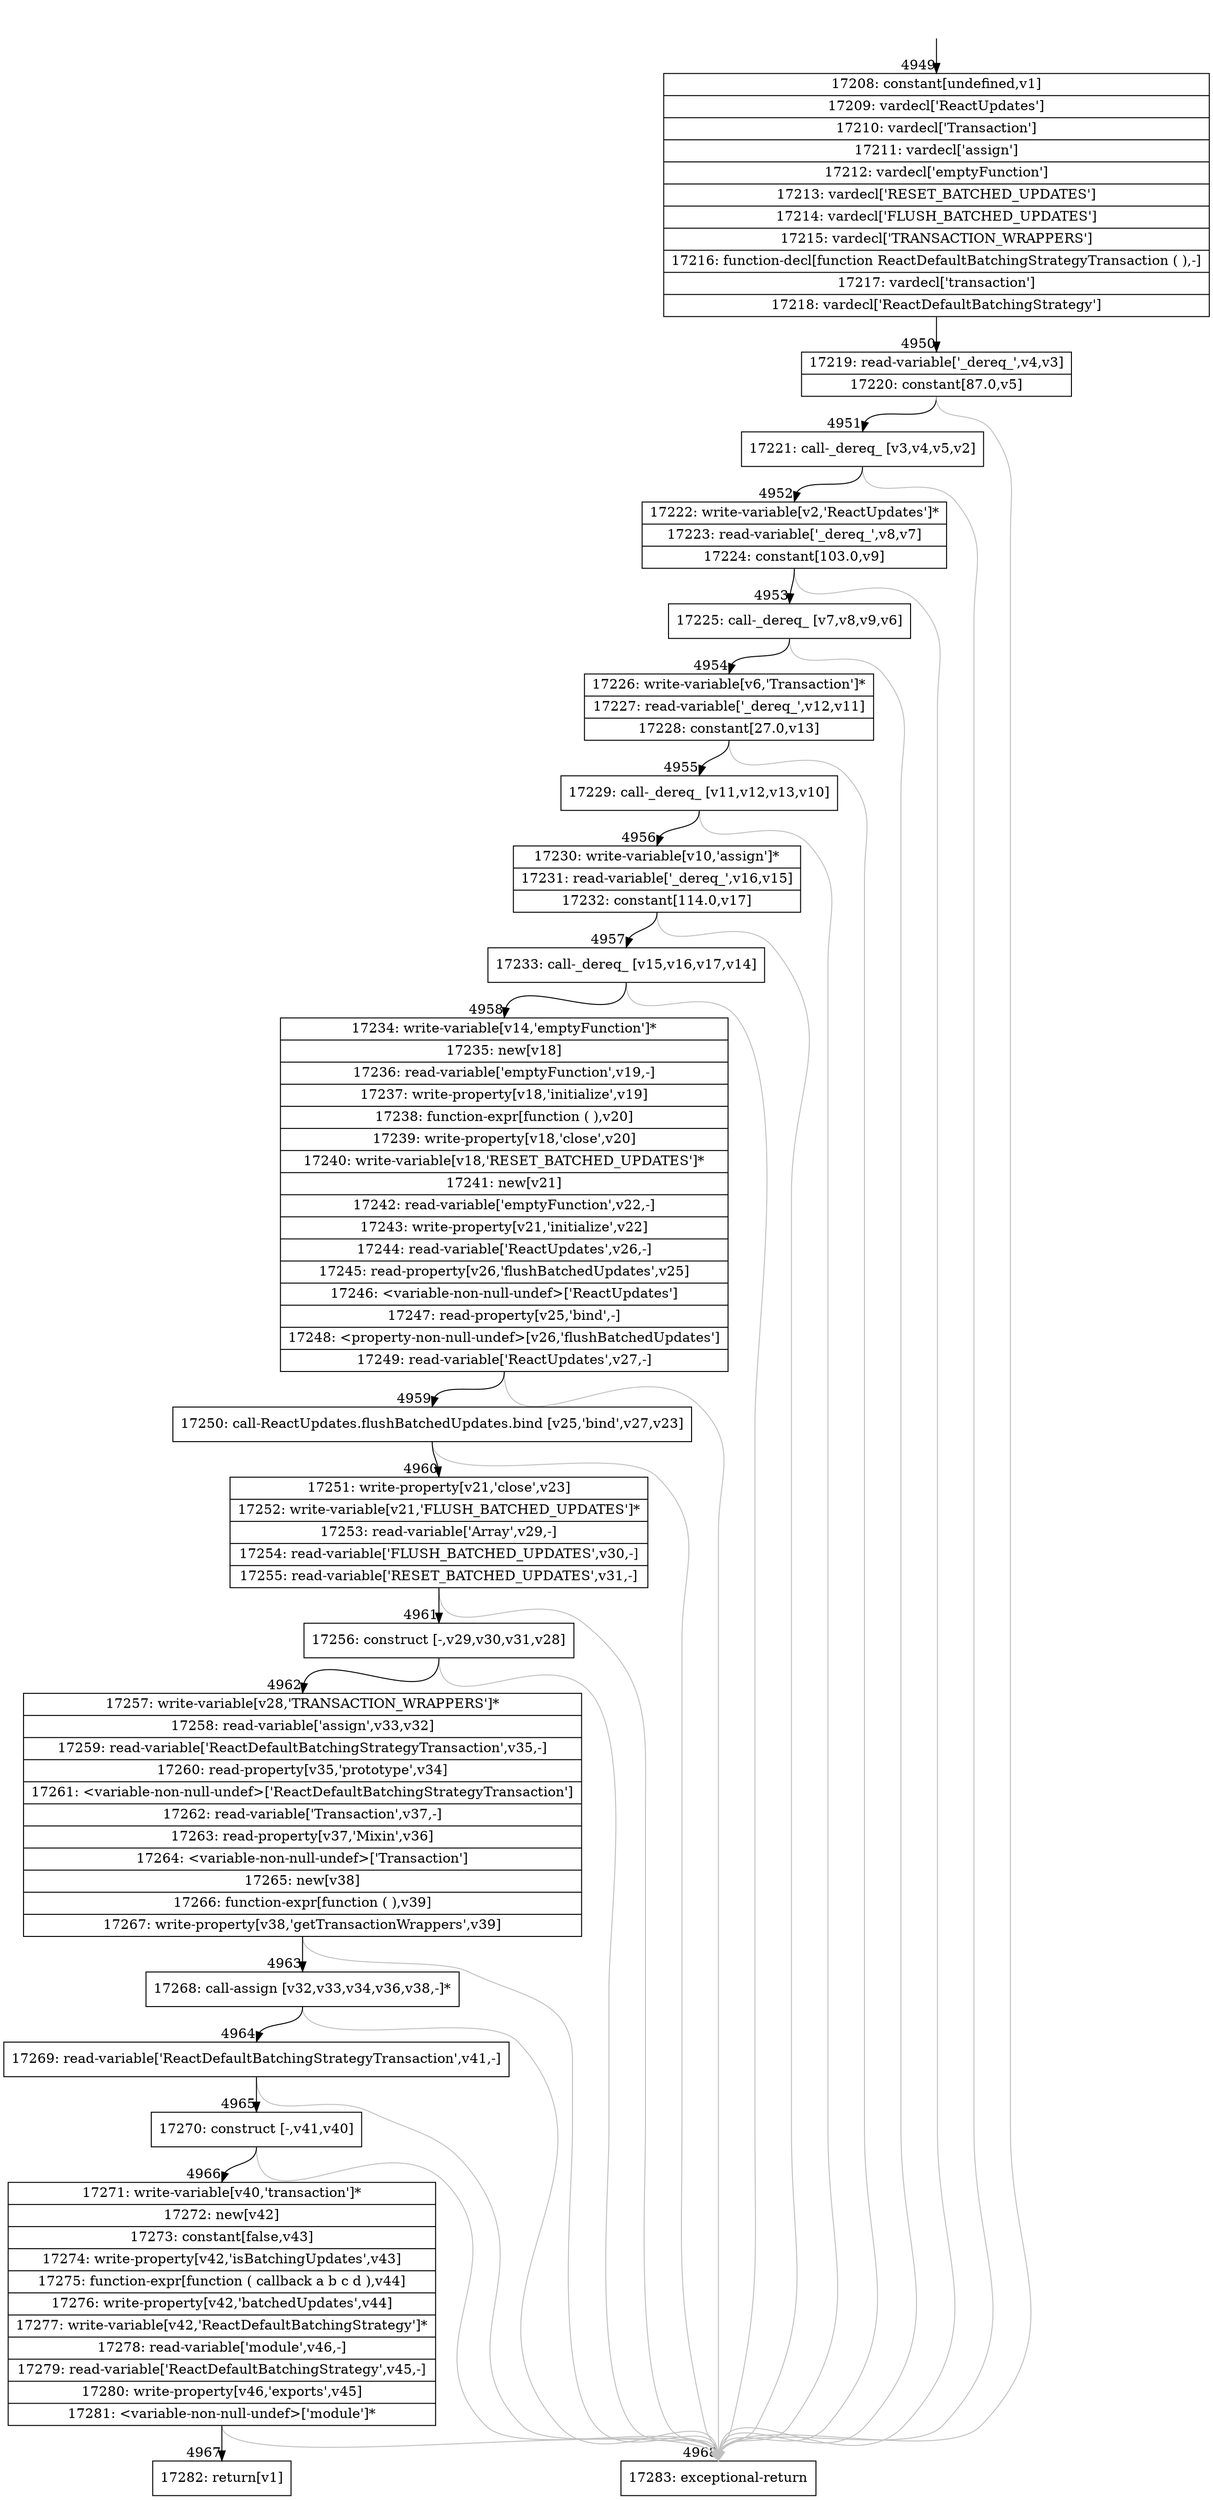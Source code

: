 digraph {
rankdir="TD"
BB_entry333[shape=none,label=""];
BB_entry333 -> BB4949 [tailport=s, headport=n, headlabel="    4949"]
BB4949 [shape=record label="{17208: constant[undefined,v1]|17209: vardecl['ReactUpdates']|17210: vardecl['Transaction']|17211: vardecl['assign']|17212: vardecl['emptyFunction']|17213: vardecl['RESET_BATCHED_UPDATES']|17214: vardecl['FLUSH_BATCHED_UPDATES']|17215: vardecl['TRANSACTION_WRAPPERS']|17216: function-decl[function ReactDefaultBatchingStrategyTransaction ( ),-]|17217: vardecl['transaction']|17218: vardecl['ReactDefaultBatchingStrategy']}" ] 
BB4949 -> BB4950 [tailport=s, headport=n, headlabel="      4950"]
BB4950 [shape=record label="{17219: read-variable['_dereq_',v4,v3]|17220: constant[87.0,v5]}" ] 
BB4950 -> BB4951 [tailport=s, headport=n, headlabel="      4951"]
BB4950 -> BB4968 [tailport=s, headport=n, color=gray, headlabel="      4968"]
BB4951 [shape=record label="{17221: call-_dereq_ [v3,v4,v5,v2]}" ] 
BB4951 -> BB4952 [tailport=s, headport=n, headlabel="      4952"]
BB4951 -> BB4968 [tailport=s, headport=n, color=gray]
BB4952 [shape=record label="{17222: write-variable[v2,'ReactUpdates']*|17223: read-variable['_dereq_',v8,v7]|17224: constant[103.0,v9]}" ] 
BB4952 -> BB4953 [tailport=s, headport=n, headlabel="      4953"]
BB4952 -> BB4968 [tailport=s, headport=n, color=gray]
BB4953 [shape=record label="{17225: call-_dereq_ [v7,v8,v9,v6]}" ] 
BB4953 -> BB4954 [tailport=s, headport=n, headlabel="      4954"]
BB4953 -> BB4968 [tailport=s, headport=n, color=gray]
BB4954 [shape=record label="{17226: write-variable[v6,'Transaction']*|17227: read-variable['_dereq_',v12,v11]|17228: constant[27.0,v13]}" ] 
BB4954 -> BB4955 [tailport=s, headport=n, headlabel="      4955"]
BB4954 -> BB4968 [tailport=s, headport=n, color=gray]
BB4955 [shape=record label="{17229: call-_dereq_ [v11,v12,v13,v10]}" ] 
BB4955 -> BB4956 [tailport=s, headport=n, headlabel="      4956"]
BB4955 -> BB4968 [tailport=s, headport=n, color=gray]
BB4956 [shape=record label="{17230: write-variable[v10,'assign']*|17231: read-variable['_dereq_',v16,v15]|17232: constant[114.0,v17]}" ] 
BB4956 -> BB4957 [tailport=s, headport=n, headlabel="      4957"]
BB4956 -> BB4968 [tailport=s, headport=n, color=gray]
BB4957 [shape=record label="{17233: call-_dereq_ [v15,v16,v17,v14]}" ] 
BB4957 -> BB4958 [tailport=s, headport=n, headlabel="      4958"]
BB4957 -> BB4968 [tailport=s, headport=n, color=gray]
BB4958 [shape=record label="{17234: write-variable[v14,'emptyFunction']*|17235: new[v18]|17236: read-variable['emptyFunction',v19,-]|17237: write-property[v18,'initialize',v19]|17238: function-expr[function ( ),v20]|17239: write-property[v18,'close',v20]|17240: write-variable[v18,'RESET_BATCHED_UPDATES']*|17241: new[v21]|17242: read-variable['emptyFunction',v22,-]|17243: write-property[v21,'initialize',v22]|17244: read-variable['ReactUpdates',v26,-]|17245: read-property[v26,'flushBatchedUpdates',v25]|17246: \<variable-non-null-undef\>['ReactUpdates']|17247: read-property[v25,'bind',-]|17248: \<property-non-null-undef\>[v26,'flushBatchedUpdates']|17249: read-variable['ReactUpdates',v27,-]}" ] 
BB4958 -> BB4959 [tailport=s, headport=n, headlabel="      4959"]
BB4958 -> BB4968 [tailport=s, headport=n, color=gray]
BB4959 [shape=record label="{17250: call-ReactUpdates.flushBatchedUpdates.bind [v25,'bind',v27,v23]}" ] 
BB4959 -> BB4960 [tailport=s, headport=n, headlabel="      4960"]
BB4959 -> BB4968 [tailport=s, headport=n, color=gray]
BB4960 [shape=record label="{17251: write-property[v21,'close',v23]|17252: write-variable[v21,'FLUSH_BATCHED_UPDATES']*|17253: read-variable['Array',v29,-]|17254: read-variable['FLUSH_BATCHED_UPDATES',v30,-]|17255: read-variable['RESET_BATCHED_UPDATES',v31,-]}" ] 
BB4960 -> BB4961 [tailport=s, headport=n, headlabel="      4961"]
BB4960 -> BB4968 [tailport=s, headport=n, color=gray]
BB4961 [shape=record label="{17256: construct [-,v29,v30,v31,v28]}" ] 
BB4961 -> BB4962 [tailport=s, headport=n, headlabel="      4962"]
BB4961 -> BB4968 [tailport=s, headport=n, color=gray]
BB4962 [shape=record label="{17257: write-variable[v28,'TRANSACTION_WRAPPERS']*|17258: read-variable['assign',v33,v32]|17259: read-variable['ReactDefaultBatchingStrategyTransaction',v35,-]|17260: read-property[v35,'prototype',v34]|17261: \<variable-non-null-undef\>['ReactDefaultBatchingStrategyTransaction']|17262: read-variable['Transaction',v37,-]|17263: read-property[v37,'Mixin',v36]|17264: \<variable-non-null-undef\>['Transaction']|17265: new[v38]|17266: function-expr[function ( ),v39]|17267: write-property[v38,'getTransactionWrappers',v39]}" ] 
BB4962 -> BB4963 [tailport=s, headport=n, headlabel="      4963"]
BB4962 -> BB4968 [tailport=s, headport=n, color=gray]
BB4963 [shape=record label="{17268: call-assign [v32,v33,v34,v36,v38,-]*}" ] 
BB4963 -> BB4964 [tailport=s, headport=n, headlabel="      4964"]
BB4963 -> BB4968 [tailport=s, headport=n, color=gray]
BB4964 [shape=record label="{17269: read-variable['ReactDefaultBatchingStrategyTransaction',v41,-]}" ] 
BB4964 -> BB4965 [tailport=s, headport=n, headlabel="      4965"]
BB4964 -> BB4968 [tailport=s, headport=n, color=gray]
BB4965 [shape=record label="{17270: construct [-,v41,v40]}" ] 
BB4965 -> BB4966 [tailport=s, headport=n, headlabel="      4966"]
BB4965 -> BB4968 [tailport=s, headport=n, color=gray]
BB4966 [shape=record label="{17271: write-variable[v40,'transaction']*|17272: new[v42]|17273: constant[false,v43]|17274: write-property[v42,'isBatchingUpdates',v43]|17275: function-expr[function ( callback a b c d ),v44]|17276: write-property[v42,'batchedUpdates',v44]|17277: write-variable[v42,'ReactDefaultBatchingStrategy']*|17278: read-variable['module',v46,-]|17279: read-variable['ReactDefaultBatchingStrategy',v45,-]|17280: write-property[v46,'exports',v45]|17281: \<variable-non-null-undef\>['module']*}" ] 
BB4966 -> BB4967 [tailport=s, headport=n, headlabel="      4967"]
BB4966 -> BB4968 [tailport=s, headport=n, color=gray]
BB4967 [shape=record label="{17282: return[v1]}" ] 
BB4968 [shape=record label="{17283: exceptional-return}" ] 
//#$~ 9168
}
